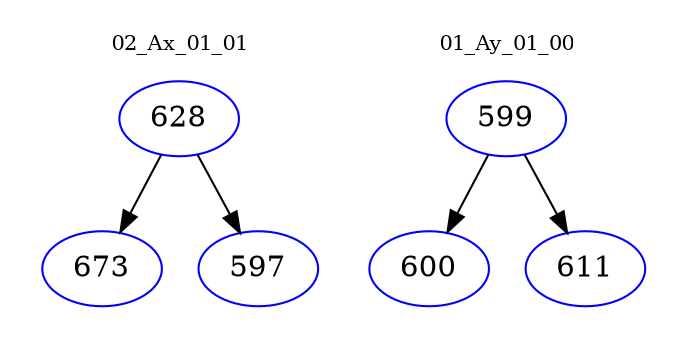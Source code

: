 digraph{
subgraph cluster_0 {
color = white
label = "02_Ax_01_01";
fontsize=10;
T0_628 [label="628", color="blue"]
T0_628 -> T0_673 [color="black"]
T0_673 [label="673", color="blue"]
T0_628 -> T0_597 [color="black"]
T0_597 [label="597", color="blue"]
}
subgraph cluster_1 {
color = white
label = "01_Ay_01_00";
fontsize=10;
T1_599 [label="599", color="blue"]
T1_599 -> T1_600 [color="black"]
T1_600 [label="600", color="blue"]
T1_599 -> T1_611 [color="black"]
T1_611 [label="611", color="blue"]
}
}
